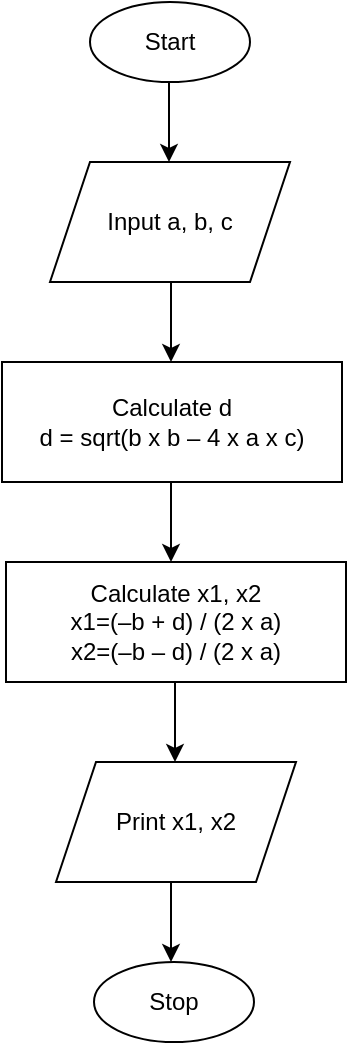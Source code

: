 <mxfile version="20.6.0" type="device"><diagram id="pdmmy2qt25-SAIBcHEWN" name="Page-1"><mxGraphModel dx="868" dy="442" grid="1" gridSize="10" guides="1" tooltips="1" connect="1" arrows="1" fold="1" page="1" pageScale="1" pageWidth="827" pageHeight="1169" math="0" shadow="0"><root><mxCell id="0"/><mxCell id="1" parent="0"/><mxCell id="ObkBpi-M6vkIsq8KM-D6-1" value="Start" style="ellipse;whiteSpace=wrap;html=1;" vertex="1" parent="1"><mxGeometry x="360" y="10" width="80" height="40" as="geometry"/></mxCell><mxCell id="ObkBpi-M6vkIsq8KM-D6-2" value="" style="endArrow=classic;html=1;rounded=0;" edge="1" parent="1"><mxGeometry width="50" height="50" relative="1" as="geometry"><mxPoint x="399.5" y="50" as="sourcePoint"/><mxPoint x="399.5" y="90" as="targetPoint"/></mxGeometry></mxCell><mxCell id="ObkBpi-M6vkIsq8KM-D6-3" value="Input a, b, c" style="shape=parallelogram;perimeter=parallelogramPerimeter;whiteSpace=wrap;html=1;fixedSize=1;" vertex="1" parent="1"><mxGeometry x="340" y="90" width="120" height="60" as="geometry"/></mxCell><mxCell id="ObkBpi-M6vkIsq8KM-D6-6" value="" style="endArrow=classic;html=1;rounded=0;" edge="1" parent="1"><mxGeometry width="50" height="50" relative="1" as="geometry"><mxPoint x="400.5" y="150" as="sourcePoint"/><mxPoint x="400.5" y="190" as="targetPoint"/></mxGeometry></mxCell><mxCell id="ObkBpi-M6vkIsq8KM-D6-9" value="Calculate d&lt;br&gt;d = sqrt(b x b – 4 x a x c)" style="rounded=0;whiteSpace=wrap;html=1;" vertex="1" parent="1"><mxGeometry x="316" y="190" width="170" height="60" as="geometry"/></mxCell><mxCell id="ObkBpi-M6vkIsq8KM-D6-10" value="Calculate x1, x2&lt;br&gt;x1=(–b + d) / (2 x a)&lt;br&gt;x2=(–b – d) / (2 x a)" style="rounded=0;whiteSpace=wrap;html=1;" vertex="1" parent="1"><mxGeometry x="318" y="290" width="170" height="60" as="geometry"/></mxCell><mxCell id="ObkBpi-M6vkIsq8KM-D6-11" value="" style="endArrow=classic;html=1;rounded=0;" edge="1" parent="1"><mxGeometry width="50" height="50" relative="1" as="geometry"><mxPoint x="400.5" y="250" as="sourcePoint"/><mxPoint x="400.5" y="290" as="targetPoint"/></mxGeometry></mxCell><mxCell id="ObkBpi-M6vkIsq8KM-D6-12" value="" style="endArrow=classic;html=1;rounded=0;" edge="1" parent="1"><mxGeometry width="50" height="50" relative="1" as="geometry"><mxPoint x="402.5" y="350" as="sourcePoint"/><mxPoint x="402.5" y="390" as="targetPoint"/></mxGeometry></mxCell><mxCell id="ObkBpi-M6vkIsq8KM-D6-13" value="Print x1, x2" style="shape=parallelogram;perimeter=parallelogramPerimeter;whiteSpace=wrap;html=1;fixedSize=1;" vertex="1" parent="1"><mxGeometry x="343" y="390" width="120" height="60" as="geometry"/></mxCell><mxCell id="ObkBpi-M6vkIsq8KM-D6-14" value="Stop" style="ellipse;whiteSpace=wrap;html=1;" vertex="1" parent="1"><mxGeometry x="362" y="490" width="80" height="40" as="geometry"/></mxCell><mxCell id="ObkBpi-M6vkIsq8KM-D6-15" value="" style="endArrow=classic;html=1;rounded=0;" edge="1" parent="1"><mxGeometry width="50" height="50" relative="1" as="geometry"><mxPoint x="400.5" y="450" as="sourcePoint"/><mxPoint x="400.5" y="490" as="targetPoint"/></mxGeometry></mxCell></root></mxGraphModel></diagram></mxfile>
